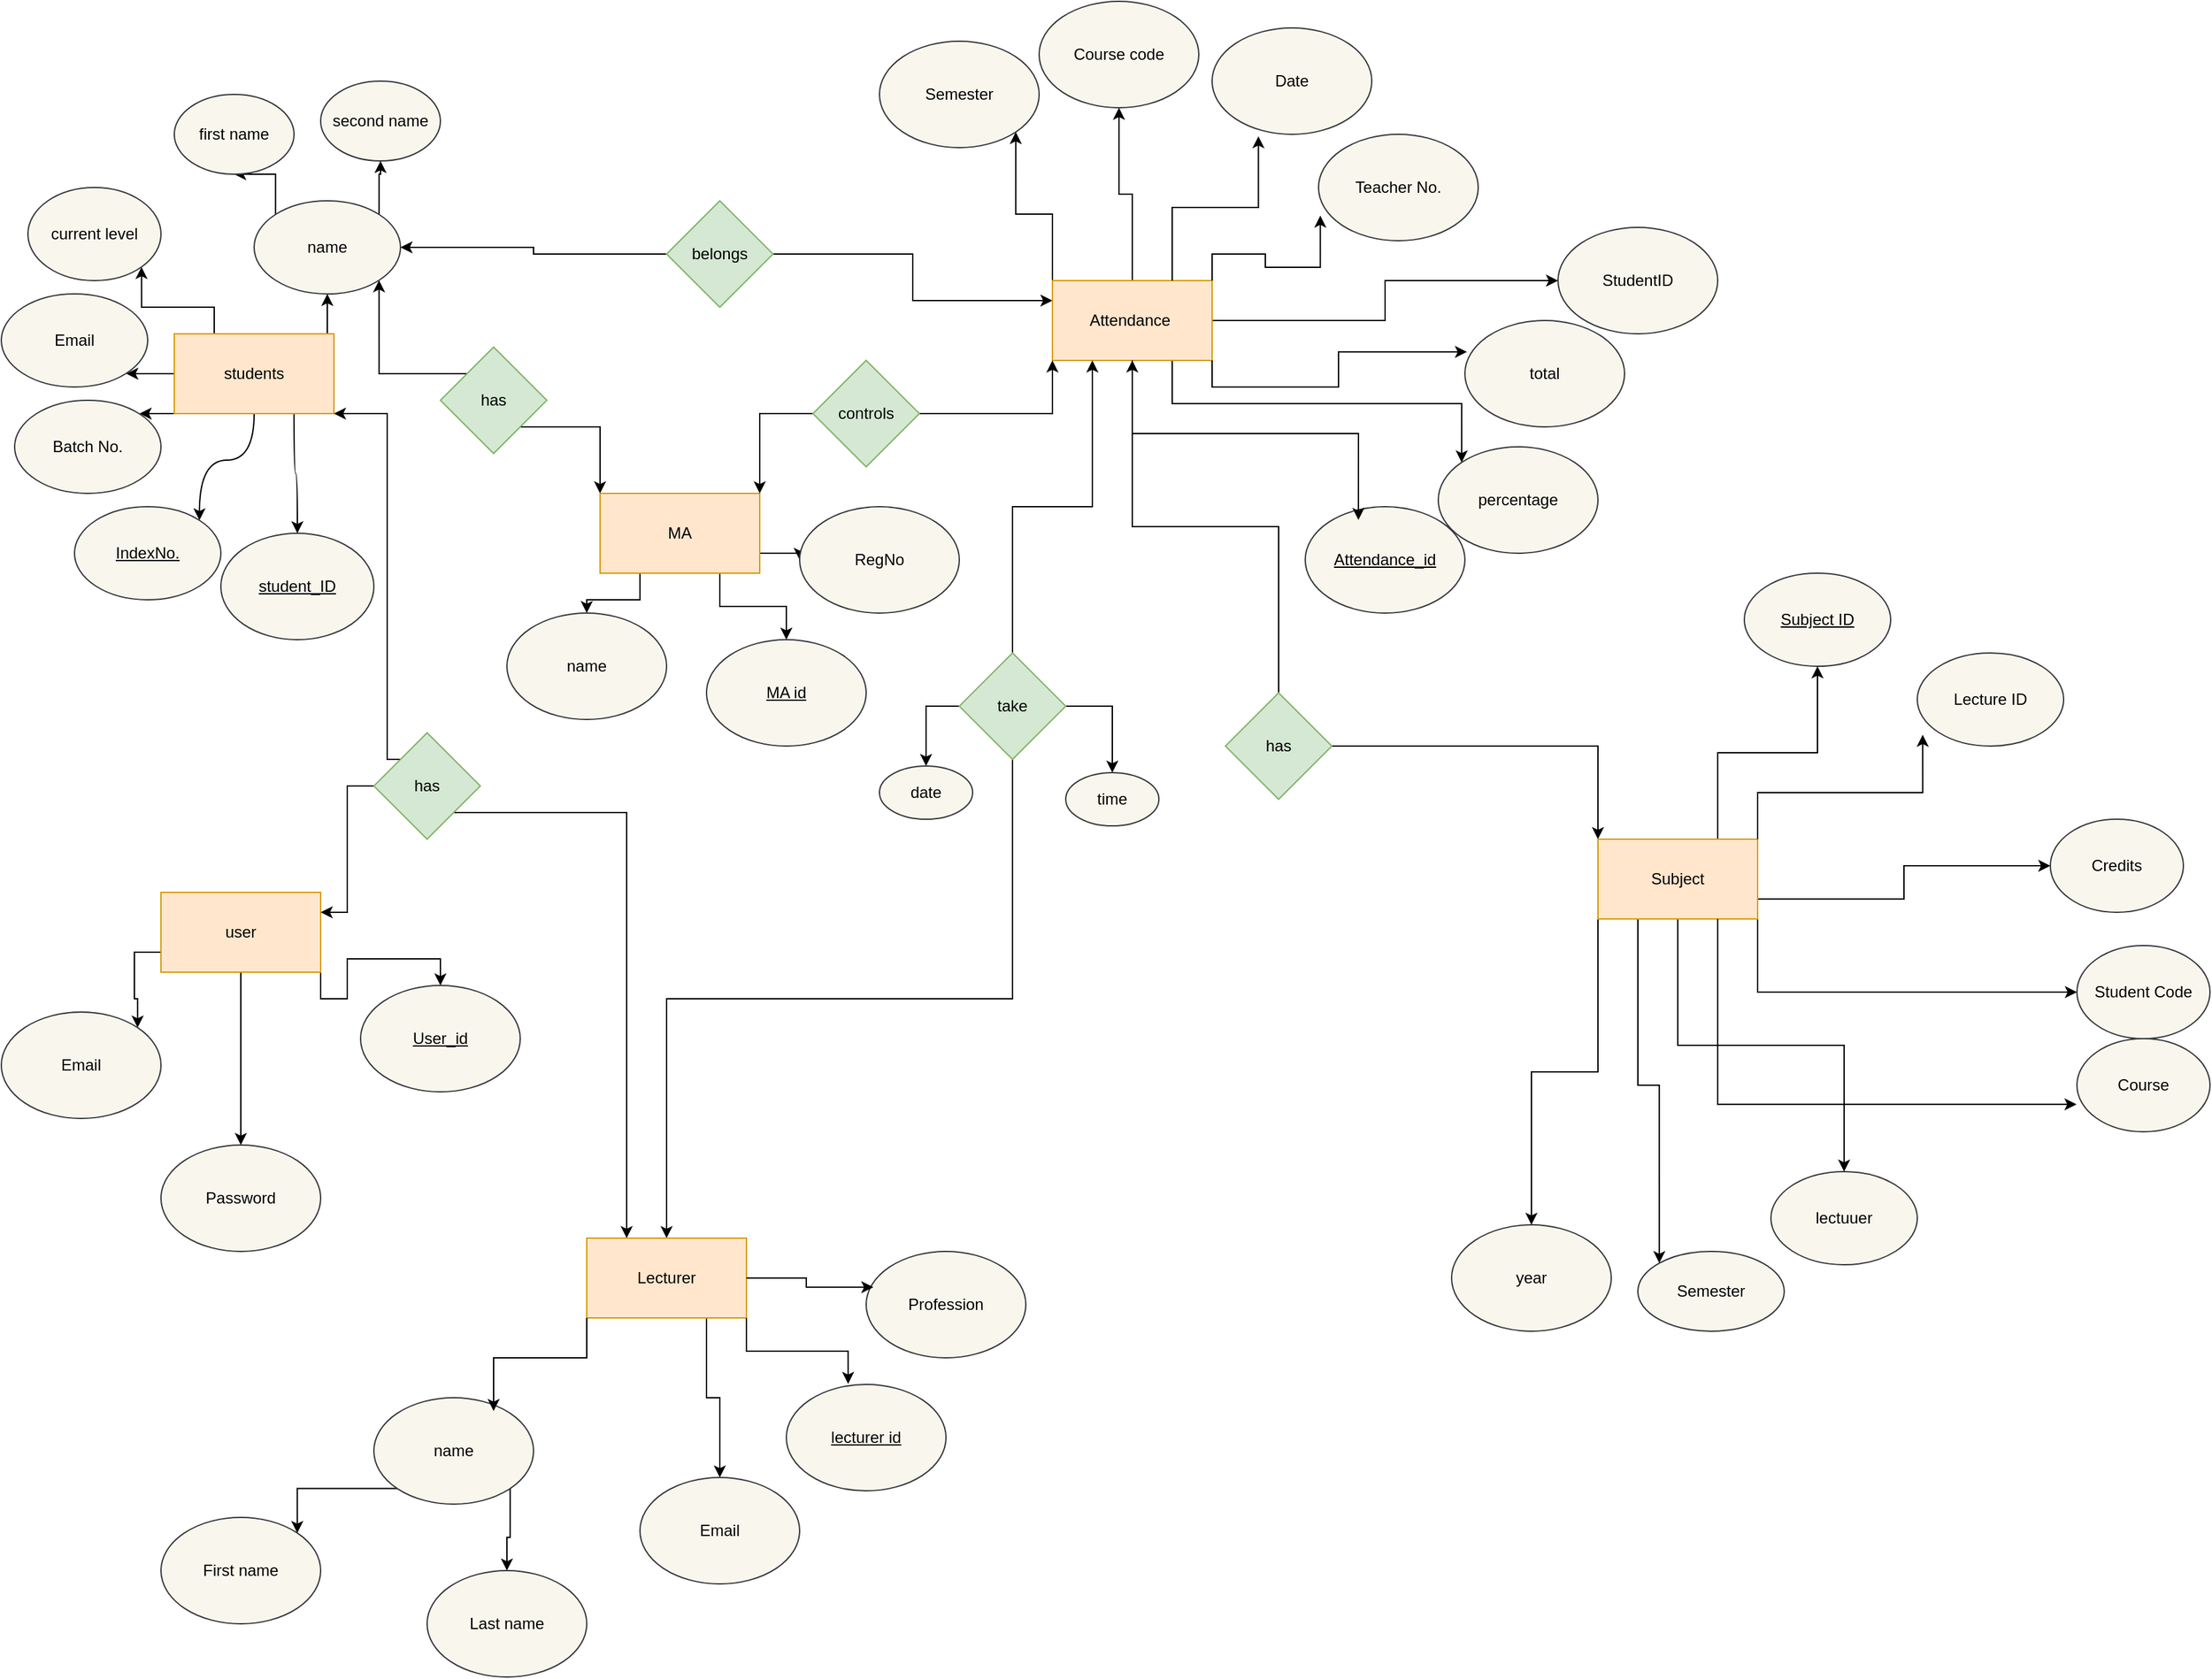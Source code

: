 <mxfile version="24.1.0" type="device">
  <diagram name="Page-1" id="8WIy2GtfnYe-O7CcSraP">
    <mxGraphModel dx="1843" dy="807" grid="1" gridSize="10" guides="1" tooltips="1" connect="1" arrows="1" fold="1" page="1" pageScale="1" pageWidth="850" pageHeight="1100" math="0" shadow="0">
      <root>
        <mxCell id="0" />
        <mxCell id="1" parent="0" />
        <mxCell id="EHAEfVHOmfp6wVy67W4G-80" style="edgeStyle=orthogonalEdgeStyle;rounded=0;orthogonalLoop=1;jettySize=auto;html=1;exitX=0;exitY=0.5;exitDx=0;exitDy=0;entryX=1;entryY=1;entryDx=0;entryDy=0;" parent="1" source="EHAEfVHOmfp6wVy67W4G-1" target="EHAEfVHOmfp6wVy67W4G-6" edge="1">
          <mxGeometry relative="1" as="geometry" />
        </mxCell>
        <mxCell id="EHAEfVHOmfp6wVy67W4G-81" style="edgeStyle=orthogonalEdgeStyle;rounded=0;orthogonalLoop=1;jettySize=auto;html=1;exitX=0;exitY=1;exitDx=0;exitDy=0;entryX=1;entryY=0;entryDx=0;entryDy=0;" parent="1" source="EHAEfVHOmfp6wVy67W4G-1" target="EHAEfVHOmfp6wVy67W4G-7" edge="1">
          <mxGeometry relative="1" as="geometry" />
        </mxCell>
        <mxCell id="EHAEfVHOmfp6wVy67W4G-90" style="edgeStyle=orthogonalEdgeStyle;rounded=0;orthogonalLoop=1;jettySize=auto;html=1;exitX=0.25;exitY=0;exitDx=0;exitDy=0;entryX=1;entryY=1;entryDx=0;entryDy=0;" parent="1" source="EHAEfVHOmfp6wVy67W4G-1" target="EHAEfVHOmfp6wVy67W4G-5" edge="1">
          <mxGeometry relative="1" as="geometry" />
        </mxCell>
        <mxCell id="EHAEfVHOmfp6wVy67W4G-91" style="edgeStyle=orthogonalEdgeStyle;rounded=0;orthogonalLoop=1;jettySize=auto;html=1;exitX=1;exitY=0;exitDx=0;exitDy=0;entryX=0.5;entryY=1;entryDx=0;entryDy=0;" parent="1" source="EHAEfVHOmfp6wVy67W4G-1" target="EHAEfVHOmfp6wVy67W4G-2" edge="1">
          <mxGeometry relative="1" as="geometry" />
        </mxCell>
        <mxCell id="nnfrdBHgnbPAEGVWjssQ-5" style="edgeStyle=orthogonalEdgeStyle;curved=1;rounded=0;orthogonalLoop=1;jettySize=auto;html=1;exitX=0.75;exitY=1;exitDx=0;exitDy=0;entryX=0.5;entryY=0;entryDx=0;entryDy=0;" parent="1" source="EHAEfVHOmfp6wVy67W4G-1" target="nnfrdBHgnbPAEGVWjssQ-3" edge="1">
          <mxGeometry relative="1" as="geometry" />
        </mxCell>
        <mxCell id="nnfrdBHgnbPAEGVWjssQ-6" style="edgeStyle=orthogonalEdgeStyle;curved=1;rounded=0;orthogonalLoop=1;jettySize=auto;html=1;exitX=0.5;exitY=1;exitDx=0;exitDy=0;entryX=1;entryY=0;entryDx=0;entryDy=0;" parent="1" source="EHAEfVHOmfp6wVy67W4G-1" target="EHAEfVHOmfp6wVy67W4G-8" edge="1">
          <mxGeometry relative="1" as="geometry" />
        </mxCell>
        <mxCell id="EHAEfVHOmfp6wVy67W4G-1" value="students" style="rounded=0;whiteSpace=wrap;html=1;fillColor=#ffe6cc;strokeColor=#d79b00;" parent="1" vertex="1">
          <mxGeometry x="130" y="290" width="120" height="60" as="geometry" />
        </mxCell>
        <mxCell id="EHAEfVHOmfp6wVy67W4G-77" style="edgeStyle=orthogonalEdgeStyle;rounded=0;orthogonalLoop=1;jettySize=auto;html=1;exitX=1;exitY=0;exitDx=0;exitDy=0;entryX=0.5;entryY=1;entryDx=0;entryDy=0;" parent="1" source="EHAEfVHOmfp6wVy67W4G-2" target="EHAEfVHOmfp6wVy67W4G-3" edge="1">
          <mxGeometry relative="1" as="geometry" />
        </mxCell>
        <mxCell id="EHAEfVHOmfp6wVy67W4G-78" style="edgeStyle=orthogonalEdgeStyle;rounded=0;orthogonalLoop=1;jettySize=auto;html=1;exitX=0;exitY=0;exitDx=0;exitDy=0;entryX=0.5;entryY=1;entryDx=0;entryDy=0;" parent="1" source="EHAEfVHOmfp6wVy67W4G-2" target="EHAEfVHOmfp6wVy67W4G-4" edge="1">
          <mxGeometry relative="1" as="geometry" />
        </mxCell>
        <mxCell id="EHAEfVHOmfp6wVy67W4G-2" value="name" style="ellipse;whiteSpace=wrap;html=1;fillColor=#f9f7ed;strokeColor=#36393d;" parent="1" vertex="1">
          <mxGeometry x="190" y="190" width="110" height="70" as="geometry" />
        </mxCell>
        <mxCell id="EHAEfVHOmfp6wVy67W4G-3" value="second name" style="ellipse;whiteSpace=wrap;html=1;fillColor=#f9f7ed;strokeColor=#36393d;" parent="1" vertex="1">
          <mxGeometry x="240" y="100" width="90" height="60" as="geometry" />
        </mxCell>
        <mxCell id="EHAEfVHOmfp6wVy67W4G-4" value="first name" style="ellipse;whiteSpace=wrap;html=1;fillColor=#f9f7ed;strokeColor=#36393d;" parent="1" vertex="1">
          <mxGeometry x="130" y="110" width="90" height="60" as="geometry" />
        </mxCell>
        <mxCell id="EHAEfVHOmfp6wVy67W4G-5" value="current level" style="ellipse;whiteSpace=wrap;html=1;fillColor=#f9f7ed;strokeColor=#36393d;" parent="1" vertex="1">
          <mxGeometry x="20" y="180" width="100" height="70" as="geometry" />
        </mxCell>
        <mxCell id="EHAEfVHOmfp6wVy67W4G-6" value="Email" style="ellipse;whiteSpace=wrap;html=1;fillColor=#f9f7ed;strokeColor=#36393d;" parent="1" vertex="1">
          <mxGeometry y="260" width="110" height="70" as="geometry" />
        </mxCell>
        <mxCell id="EHAEfVHOmfp6wVy67W4G-7" value="Batch No." style="ellipse;whiteSpace=wrap;html=1;fillColor=#f9f7ed;strokeColor=#36393d;" parent="1" vertex="1">
          <mxGeometry x="10" y="340" width="110" height="70" as="geometry" />
        </mxCell>
        <mxCell id="EHAEfVHOmfp6wVy67W4G-8" value="&lt;u&gt;IndexNo.&lt;/u&gt;" style="ellipse;whiteSpace=wrap;html=1;fillColor=#f9f7ed;strokeColor=#36393d;" parent="1" vertex="1">
          <mxGeometry x="55" y="420" width="110" height="70" as="geometry" />
        </mxCell>
        <mxCell id="EHAEfVHOmfp6wVy67W4G-117" style="edgeStyle=orthogonalEdgeStyle;rounded=0;orthogonalLoop=1;jettySize=auto;html=1;exitX=1;exitY=1;exitDx=0;exitDy=0;entryX=0;entryY=0;entryDx=0;entryDy=0;" parent="1" source="EHAEfVHOmfp6wVy67W4G-9" target="EHAEfVHOmfp6wVy67W4G-44" edge="1">
          <mxGeometry relative="1" as="geometry" />
        </mxCell>
        <mxCell id="EHAEfVHOmfp6wVy67W4G-122" style="edgeStyle=orthogonalEdgeStyle;rounded=0;orthogonalLoop=1;jettySize=auto;html=1;exitX=0;exitY=0;exitDx=0;exitDy=0;entryX=1;entryY=1;entryDx=0;entryDy=0;" parent="1" source="EHAEfVHOmfp6wVy67W4G-9" target="EHAEfVHOmfp6wVy67W4G-2" edge="1">
          <mxGeometry relative="1" as="geometry" />
        </mxCell>
        <mxCell id="EHAEfVHOmfp6wVy67W4G-9" value="has" style="rhombus;whiteSpace=wrap;html=1;fillColor=#d5e8d4;strokeColor=#82b366;" parent="1" vertex="1">
          <mxGeometry x="330" y="300" width="80" height="80" as="geometry" />
        </mxCell>
        <mxCell id="EHAEfVHOmfp6wVy67W4G-86" style="edgeStyle=orthogonalEdgeStyle;rounded=0;orthogonalLoop=1;jettySize=auto;html=1;exitX=1;exitY=1;exitDx=0;exitDy=0;entryX=0.5;entryY=0;entryDx=0;entryDy=0;" parent="1" source="EHAEfVHOmfp6wVy67W4G-10" target="EHAEfVHOmfp6wVy67W4G-13" edge="1">
          <mxGeometry relative="1" as="geometry" />
        </mxCell>
        <mxCell id="EHAEfVHOmfp6wVy67W4G-87" style="edgeStyle=orthogonalEdgeStyle;rounded=0;orthogonalLoop=1;jettySize=auto;html=1;exitX=0.5;exitY=1;exitDx=0;exitDy=0;entryX=0.5;entryY=0;entryDx=0;entryDy=0;" parent="1" source="EHAEfVHOmfp6wVy67W4G-10" target="EHAEfVHOmfp6wVy67W4G-12" edge="1">
          <mxGeometry relative="1" as="geometry" />
        </mxCell>
        <mxCell id="EHAEfVHOmfp6wVy67W4G-88" style="edgeStyle=orthogonalEdgeStyle;rounded=0;orthogonalLoop=1;jettySize=auto;html=1;exitX=0;exitY=0.75;exitDx=0;exitDy=0;entryX=1;entryY=0;entryDx=0;entryDy=0;" parent="1" source="EHAEfVHOmfp6wVy67W4G-10" target="EHAEfVHOmfp6wVy67W4G-11" edge="1">
          <mxGeometry relative="1" as="geometry" />
        </mxCell>
        <mxCell id="EHAEfVHOmfp6wVy67W4G-10" value="user" style="rounded=0;whiteSpace=wrap;html=1;fillColor=#ffe6cc;strokeColor=#d79b00;" parent="1" vertex="1">
          <mxGeometry x="120" y="710" width="120" height="60" as="geometry" />
        </mxCell>
        <mxCell id="EHAEfVHOmfp6wVy67W4G-11" value="Email" style="ellipse;whiteSpace=wrap;html=1;fillColor=#f9f7ed;strokeColor=#36393d;" parent="1" vertex="1">
          <mxGeometry y="800" width="120" height="80" as="geometry" />
        </mxCell>
        <mxCell id="EHAEfVHOmfp6wVy67W4G-12" value="Password" style="ellipse;whiteSpace=wrap;html=1;fillColor=#f9f7ed;strokeColor=#36393d;" parent="1" vertex="1">
          <mxGeometry x="120" y="900" width="120" height="80" as="geometry" />
        </mxCell>
        <mxCell id="EHAEfVHOmfp6wVy67W4G-13" value="&lt;u&gt;User_id&lt;/u&gt;" style="ellipse;whiteSpace=wrap;html=1;fillColor=#f9f7ed;strokeColor=#36393d;" parent="1" vertex="1">
          <mxGeometry x="270" y="780" width="120" height="80" as="geometry" />
        </mxCell>
        <mxCell id="EHAEfVHOmfp6wVy67W4G-115" style="edgeStyle=orthogonalEdgeStyle;rounded=0;orthogonalLoop=1;jettySize=auto;html=1;exitX=1;exitY=0.5;exitDx=0;exitDy=0;entryX=0;entryY=0.25;entryDx=0;entryDy=0;" parent="1" source="EHAEfVHOmfp6wVy67W4G-14" target="EHAEfVHOmfp6wVy67W4G-15" edge="1">
          <mxGeometry relative="1" as="geometry" />
        </mxCell>
        <mxCell id="EHAEfVHOmfp6wVy67W4G-124" style="edgeStyle=orthogonalEdgeStyle;rounded=0;orthogonalLoop=1;jettySize=auto;html=1;exitX=0;exitY=0.5;exitDx=0;exitDy=0;entryX=1;entryY=0.5;entryDx=0;entryDy=0;" parent="1" source="EHAEfVHOmfp6wVy67W4G-14" target="EHAEfVHOmfp6wVy67W4G-2" edge="1">
          <mxGeometry relative="1" as="geometry" />
        </mxCell>
        <mxCell id="EHAEfVHOmfp6wVy67W4G-14" value="belongs" style="rhombus;whiteSpace=wrap;html=1;fillColor=#d5e8d4;strokeColor=#82b366;" parent="1" vertex="1">
          <mxGeometry x="500" y="190" width="80" height="80" as="geometry" />
        </mxCell>
        <mxCell id="EHAEfVHOmfp6wVy67W4G-69" style="edgeStyle=orthogonalEdgeStyle;rounded=0;orthogonalLoop=1;jettySize=auto;html=1;exitX=0;exitY=0;exitDx=0;exitDy=0;entryX=1;entryY=1;entryDx=0;entryDy=0;" parent="1" source="EHAEfVHOmfp6wVy67W4G-15" target="EHAEfVHOmfp6wVy67W4G-16" edge="1">
          <mxGeometry relative="1" as="geometry" />
        </mxCell>
        <mxCell id="EHAEfVHOmfp6wVy67W4G-70" style="edgeStyle=orthogonalEdgeStyle;rounded=0;orthogonalLoop=1;jettySize=auto;html=1;exitX=0.5;exitY=0;exitDx=0;exitDy=0;entryX=0.5;entryY=1;entryDx=0;entryDy=0;" parent="1" source="EHAEfVHOmfp6wVy67W4G-15" target="EHAEfVHOmfp6wVy67W4G-17" edge="1">
          <mxGeometry relative="1" as="geometry" />
        </mxCell>
        <mxCell id="EHAEfVHOmfp6wVy67W4G-92" style="edgeStyle=orthogonalEdgeStyle;rounded=0;orthogonalLoop=1;jettySize=auto;html=1;exitX=1;exitY=0.5;exitDx=0;exitDy=0;entryX=0;entryY=0.5;entryDx=0;entryDy=0;" parent="1" source="EHAEfVHOmfp6wVy67W4G-15" target="EHAEfVHOmfp6wVy67W4G-20" edge="1">
          <mxGeometry relative="1" as="geometry" />
        </mxCell>
        <mxCell id="EHAEfVHOmfp6wVy67W4G-94" style="edgeStyle=orthogonalEdgeStyle;rounded=0;orthogonalLoop=1;jettySize=auto;html=1;exitX=0.75;exitY=1;exitDx=0;exitDy=0;entryX=0;entryY=0;entryDx=0;entryDy=0;" parent="1" source="EHAEfVHOmfp6wVy67W4G-15" target="EHAEfVHOmfp6wVy67W4G-22" edge="1">
          <mxGeometry relative="1" as="geometry" />
        </mxCell>
        <mxCell id="EHAEfVHOmfp6wVy67W4G-15" value="Attendance&amp;nbsp;" style="rounded=0;whiteSpace=wrap;html=1;fillColor=#ffe6cc;strokeColor=#d79b00;" parent="1" vertex="1">
          <mxGeometry x="790" y="250" width="120" height="60" as="geometry" />
        </mxCell>
        <mxCell id="EHAEfVHOmfp6wVy67W4G-16" value="Semester" style="ellipse;whiteSpace=wrap;html=1;fillColor=#f9f7ed;strokeColor=#36393d;" parent="1" vertex="1">
          <mxGeometry x="660" y="70" width="120" height="80" as="geometry" />
        </mxCell>
        <mxCell id="EHAEfVHOmfp6wVy67W4G-17" value="Course code" style="ellipse;whiteSpace=wrap;html=1;fillColor=#f9f7ed;strokeColor=#36393d;" parent="1" vertex="1">
          <mxGeometry x="780" y="40" width="120" height="80" as="geometry" />
        </mxCell>
        <mxCell id="EHAEfVHOmfp6wVy67W4G-18" value="Date" style="ellipse;whiteSpace=wrap;html=1;fillColor=#f9f7ed;strokeColor=#36393d;" parent="1" vertex="1">
          <mxGeometry x="910" y="60" width="120" height="80" as="geometry" />
        </mxCell>
        <mxCell id="EHAEfVHOmfp6wVy67W4G-19" value="Teacher No." style="ellipse;whiteSpace=wrap;html=1;fillColor=#f9f7ed;strokeColor=#36393d;" parent="1" vertex="1">
          <mxGeometry x="990" y="140" width="120" height="80" as="geometry" />
        </mxCell>
        <mxCell id="EHAEfVHOmfp6wVy67W4G-20" value="StudentID" style="ellipse;whiteSpace=wrap;html=1;fillColor=#f9f7ed;strokeColor=#36393d;" parent="1" vertex="1">
          <mxGeometry x="1170" y="210" width="120" height="80" as="geometry" />
        </mxCell>
        <mxCell id="EHAEfVHOmfp6wVy67W4G-21" value="total" style="ellipse;whiteSpace=wrap;html=1;fillColor=#f9f7ed;strokeColor=#36393d;" parent="1" vertex="1">
          <mxGeometry x="1100" y="280" width="120" height="80" as="geometry" />
        </mxCell>
        <mxCell id="EHAEfVHOmfp6wVy67W4G-22" value="percentage" style="ellipse;whiteSpace=wrap;html=1;fillColor=#f9f7ed;strokeColor=#36393d;" parent="1" vertex="1">
          <mxGeometry x="1080" y="375" width="120" height="80" as="geometry" />
        </mxCell>
        <mxCell id="EHAEfVHOmfp6wVy67W4G-23" value="&lt;u&gt;Attendance_id&lt;/u&gt;" style="ellipse;whiteSpace=wrap;html=1;fillColor=#f9f7ed;strokeColor=#36393d;" parent="1" vertex="1">
          <mxGeometry x="980" y="420" width="120" height="80" as="geometry" />
        </mxCell>
        <mxCell id="EHAEfVHOmfp6wVy67W4G-125" style="edgeStyle=orthogonalEdgeStyle;rounded=0;orthogonalLoop=1;jettySize=auto;html=1;exitX=0.5;exitY=0;exitDx=0;exitDy=0;entryX=0.25;entryY=1;entryDx=0;entryDy=0;" parent="1" source="EHAEfVHOmfp6wVy67W4G-24" target="EHAEfVHOmfp6wVy67W4G-15" edge="1">
          <mxGeometry relative="1" as="geometry" />
        </mxCell>
        <mxCell id="EHAEfVHOmfp6wVy67W4G-127" style="edgeStyle=orthogonalEdgeStyle;rounded=0;orthogonalLoop=1;jettySize=auto;html=1;exitX=0.5;exitY=1;exitDx=0;exitDy=0;entryX=0.5;entryY=0;entryDx=0;entryDy=0;" parent="1" source="EHAEfVHOmfp6wVy67W4G-24" target="EHAEfVHOmfp6wVy67W4G-35" edge="1">
          <mxGeometry relative="1" as="geometry" />
        </mxCell>
        <mxCell id="EHAEfVHOmfp6wVy67W4G-128" style="edgeStyle=orthogonalEdgeStyle;rounded=0;orthogonalLoop=1;jettySize=auto;html=1;exitX=0;exitY=0.5;exitDx=0;exitDy=0;entryX=0.5;entryY=0;entryDx=0;entryDy=0;" parent="1" source="EHAEfVHOmfp6wVy67W4G-24" target="EHAEfVHOmfp6wVy67W4G-51" edge="1">
          <mxGeometry relative="1" as="geometry" />
        </mxCell>
        <mxCell id="EHAEfVHOmfp6wVy67W4G-129" style="edgeStyle=orthogonalEdgeStyle;rounded=0;orthogonalLoop=1;jettySize=auto;html=1;exitX=1;exitY=0.5;exitDx=0;exitDy=0;entryX=0.5;entryY=0;entryDx=0;entryDy=0;" parent="1" source="EHAEfVHOmfp6wVy67W4G-24" target="EHAEfVHOmfp6wVy67W4G-52" edge="1">
          <mxGeometry relative="1" as="geometry" />
        </mxCell>
        <mxCell id="EHAEfVHOmfp6wVy67W4G-24" value="take" style="rhombus;whiteSpace=wrap;html=1;fillColor=#d5e8d4;strokeColor=#82b366;" parent="1" vertex="1">
          <mxGeometry x="720" y="530" width="80" height="80" as="geometry" />
        </mxCell>
        <mxCell id="EHAEfVHOmfp6wVy67W4G-130" style="edgeStyle=orthogonalEdgeStyle;rounded=0;orthogonalLoop=1;jettySize=auto;html=1;exitX=0.5;exitY=0;exitDx=0;exitDy=0;entryX=0.5;entryY=1;entryDx=0;entryDy=0;" parent="1" source="EHAEfVHOmfp6wVy67W4G-25" target="EHAEfVHOmfp6wVy67W4G-15" edge="1">
          <mxGeometry relative="1" as="geometry" />
        </mxCell>
        <mxCell id="EHAEfVHOmfp6wVy67W4G-131" style="edgeStyle=orthogonalEdgeStyle;rounded=0;orthogonalLoop=1;jettySize=auto;html=1;exitX=1;exitY=0.5;exitDx=0;exitDy=0;entryX=0;entryY=0;entryDx=0;entryDy=0;" parent="1" source="EHAEfVHOmfp6wVy67W4G-25" target="EHAEfVHOmfp6wVy67W4G-49" edge="1">
          <mxGeometry relative="1" as="geometry" />
        </mxCell>
        <mxCell id="EHAEfVHOmfp6wVy67W4G-25" value="has" style="rhombus;whiteSpace=wrap;html=1;fillColor=#d5e8d4;strokeColor=#82b366;" parent="1" vertex="1">
          <mxGeometry x="920" y="560" width="80" height="80" as="geometry" />
        </mxCell>
        <mxCell id="EHAEfVHOmfp6wVy67W4G-27" value="&lt;u&gt;Subject ID&lt;/u&gt;" style="ellipse;whiteSpace=wrap;html=1;fillColor=#f9f7ed;strokeColor=#36393d;" parent="1" vertex="1">
          <mxGeometry x="1310" y="470" width="110" height="70" as="geometry" />
        </mxCell>
        <mxCell id="EHAEfVHOmfp6wVy67W4G-28" value="Lecture ID" style="ellipse;whiteSpace=wrap;html=1;fillColor=#f9f7ed;strokeColor=#36393d;" parent="1" vertex="1">
          <mxGeometry x="1440" y="530" width="110" height="70" as="geometry" />
        </mxCell>
        <mxCell id="EHAEfVHOmfp6wVy67W4G-29" value="Credits" style="ellipse;whiteSpace=wrap;html=1;fillColor=#f9f7ed;strokeColor=#36393d;" parent="1" vertex="1">
          <mxGeometry x="1540" y="655" width="100" height="70" as="geometry" />
        </mxCell>
        <mxCell id="EHAEfVHOmfp6wVy67W4G-30" value="Student Code" style="ellipse;whiteSpace=wrap;html=1;fillColor=#f9f7ed;strokeColor=#36393d;" parent="1" vertex="1">
          <mxGeometry x="1560" y="750" width="100" height="70" as="geometry" />
        </mxCell>
        <mxCell id="EHAEfVHOmfp6wVy67W4G-31" value="Course" style="ellipse;whiteSpace=wrap;html=1;fillColor=#f9f7ed;strokeColor=#36393d;" parent="1" vertex="1">
          <mxGeometry x="1560" y="820" width="100" height="70" as="geometry" />
        </mxCell>
        <mxCell id="EHAEfVHOmfp6wVy67W4G-32" value="Semester" style="ellipse;whiteSpace=wrap;html=1;fillColor=#f9f7ed;strokeColor=#36393d;" parent="1" vertex="1">
          <mxGeometry x="1230" y="980" width="110" height="60" as="geometry" />
        </mxCell>
        <mxCell id="EHAEfVHOmfp6wVy67W4G-33" value="lectuuer" style="ellipse;whiteSpace=wrap;html=1;fillColor=#f9f7ed;strokeColor=#36393d;" parent="1" vertex="1">
          <mxGeometry x="1330" y="920" width="110" height="70" as="geometry" />
        </mxCell>
        <mxCell id="EHAEfVHOmfp6wVy67W4G-34" value="year" style="ellipse;whiteSpace=wrap;html=1;fillColor=#f9f7ed;strokeColor=#36393d;" parent="1" vertex="1">
          <mxGeometry x="1090" y="960" width="120" height="80" as="geometry" />
        </mxCell>
        <mxCell id="EHAEfVHOmfp6wVy67W4G-107" style="edgeStyle=orthogonalEdgeStyle;rounded=0;orthogonalLoop=1;jettySize=auto;html=1;exitX=0.75;exitY=1;exitDx=0;exitDy=0;entryX=0.5;entryY=0;entryDx=0;entryDy=0;" parent="1" source="EHAEfVHOmfp6wVy67W4G-35" target="EHAEfVHOmfp6wVy67W4G-38" edge="1">
          <mxGeometry relative="1" as="geometry" />
        </mxCell>
        <mxCell id="EHAEfVHOmfp6wVy67W4G-35" value="Lecturer" style="rounded=0;whiteSpace=wrap;html=1;fillColor=#ffe6cc;strokeColor=#d79b00;" parent="1" vertex="1">
          <mxGeometry x="440" y="970" width="120" height="60" as="geometry" />
        </mxCell>
        <mxCell id="EHAEfVHOmfp6wVy67W4G-36" value="Profession" style="ellipse;whiteSpace=wrap;html=1;fillColor=#f9f7ed;strokeColor=#36393d;" parent="1" vertex="1">
          <mxGeometry x="650" y="980" width="120" height="80" as="geometry" />
        </mxCell>
        <mxCell id="EHAEfVHOmfp6wVy67W4G-37" value="&lt;u&gt;lecturer id&lt;/u&gt;" style="ellipse;whiteSpace=wrap;html=1;fillColor=#f9f7ed;strokeColor=#36393d;" parent="1" vertex="1">
          <mxGeometry x="590" y="1080" width="120" height="80" as="geometry" />
        </mxCell>
        <mxCell id="EHAEfVHOmfp6wVy67W4G-38" value="Email" style="ellipse;whiteSpace=wrap;html=1;fillColor=#f9f7ed;strokeColor=#36393d;" parent="1" vertex="1">
          <mxGeometry x="480" y="1150" width="120" height="80" as="geometry" />
        </mxCell>
        <mxCell id="EHAEfVHOmfp6wVy67W4G-109" style="edgeStyle=orthogonalEdgeStyle;rounded=0;orthogonalLoop=1;jettySize=auto;html=1;exitX=1;exitY=1;exitDx=0;exitDy=0;entryX=0.5;entryY=0;entryDx=0;entryDy=0;" parent="1" source="EHAEfVHOmfp6wVy67W4G-39" target="EHAEfVHOmfp6wVy67W4G-41" edge="1">
          <mxGeometry relative="1" as="geometry" />
        </mxCell>
        <mxCell id="EHAEfVHOmfp6wVy67W4G-110" style="edgeStyle=orthogonalEdgeStyle;rounded=0;orthogonalLoop=1;jettySize=auto;html=1;exitX=0;exitY=1;exitDx=0;exitDy=0;entryX=1;entryY=0;entryDx=0;entryDy=0;" parent="1" source="EHAEfVHOmfp6wVy67W4G-39" target="EHAEfVHOmfp6wVy67W4G-40" edge="1">
          <mxGeometry relative="1" as="geometry" />
        </mxCell>
        <mxCell id="EHAEfVHOmfp6wVy67W4G-39" value="name" style="ellipse;whiteSpace=wrap;html=1;fillColor=#f9f7ed;strokeColor=#36393d;" parent="1" vertex="1">
          <mxGeometry x="280" y="1090" width="120" height="80" as="geometry" />
        </mxCell>
        <mxCell id="EHAEfVHOmfp6wVy67W4G-40" value="First name" style="ellipse;whiteSpace=wrap;html=1;fillColor=#f9f7ed;strokeColor=#36393d;" parent="1" vertex="1">
          <mxGeometry x="120" y="1180" width="120" height="80" as="geometry" />
        </mxCell>
        <mxCell id="EHAEfVHOmfp6wVy67W4G-41" value="Last name" style="ellipse;whiteSpace=wrap;html=1;fillColor=#f9f7ed;strokeColor=#36393d;" parent="1" vertex="1">
          <mxGeometry x="320" y="1220" width="120" height="80" as="geometry" />
        </mxCell>
        <mxCell id="EHAEfVHOmfp6wVy67W4G-111" style="edgeStyle=orthogonalEdgeStyle;rounded=0;orthogonalLoop=1;jettySize=auto;html=1;exitX=1;exitY=0.75;exitDx=0;exitDy=0;entryX=0;entryY=0.5;entryDx=0;entryDy=0;" parent="1" source="EHAEfVHOmfp6wVy67W4G-44" target="EHAEfVHOmfp6wVy67W4G-47" edge="1">
          <mxGeometry relative="1" as="geometry" />
        </mxCell>
        <mxCell id="EHAEfVHOmfp6wVy67W4G-112" style="edgeStyle=orthogonalEdgeStyle;rounded=0;orthogonalLoop=1;jettySize=auto;html=1;exitX=0.75;exitY=1;exitDx=0;exitDy=0;entryX=0.5;entryY=0;entryDx=0;entryDy=0;" parent="1" source="EHAEfVHOmfp6wVy67W4G-44" target="EHAEfVHOmfp6wVy67W4G-46" edge="1">
          <mxGeometry relative="1" as="geometry" />
        </mxCell>
        <mxCell id="EHAEfVHOmfp6wVy67W4G-113" style="edgeStyle=orthogonalEdgeStyle;rounded=0;orthogonalLoop=1;jettySize=auto;html=1;exitX=0.25;exitY=1;exitDx=0;exitDy=0;entryX=0.5;entryY=0;entryDx=0;entryDy=0;" parent="1" source="EHAEfVHOmfp6wVy67W4G-44" target="EHAEfVHOmfp6wVy67W4G-45" edge="1">
          <mxGeometry relative="1" as="geometry" />
        </mxCell>
        <mxCell id="EHAEfVHOmfp6wVy67W4G-44" value="MA" style="rounded=0;whiteSpace=wrap;html=1;fillColor=#ffe6cc;strokeColor=#d79b00;" parent="1" vertex="1">
          <mxGeometry x="450" y="410" width="120" height="60" as="geometry" />
        </mxCell>
        <mxCell id="EHAEfVHOmfp6wVy67W4G-45" value="name" style="ellipse;whiteSpace=wrap;html=1;fillColor=#f9f7ed;strokeColor=#36393d;" parent="1" vertex="1">
          <mxGeometry x="380" y="500" width="120" height="80" as="geometry" />
        </mxCell>
        <mxCell id="EHAEfVHOmfp6wVy67W4G-46" value="&lt;u&gt;MA id&lt;/u&gt;" style="ellipse;whiteSpace=wrap;html=1;fillColor=#f9f7ed;strokeColor=#36393d;" parent="1" vertex="1">
          <mxGeometry x="530" y="520" width="120" height="80" as="geometry" />
        </mxCell>
        <mxCell id="EHAEfVHOmfp6wVy67W4G-47" value="RegNo" style="ellipse;whiteSpace=wrap;html=1;fillColor=#f9f7ed;strokeColor=#36393d;" parent="1" vertex="1">
          <mxGeometry x="600" y="420" width="120" height="80" as="geometry" />
        </mxCell>
        <mxCell id="EHAEfVHOmfp6wVy67W4G-85" style="edgeStyle=orthogonalEdgeStyle;rounded=0;orthogonalLoop=1;jettySize=auto;html=1;exitX=0;exitY=0.5;exitDx=0;exitDy=0;entryX=1;entryY=0.25;entryDx=0;entryDy=0;" parent="1" source="EHAEfVHOmfp6wVy67W4G-48" target="EHAEfVHOmfp6wVy67W4G-10" edge="1">
          <mxGeometry relative="1" as="geometry" />
        </mxCell>
        <mxCell id="EHAEfVHOmfp6wVy67W4G-120" style="edgeStyle=orthogonalEdgeStyle;rounded=0;orthogonalLoop=1;jettySize=auto;html=1;exitX=1;exitY=1;exitDx=0;exitDy=0;entryX=0.25;entryY=0;entryDx=0;entryDy=0;" parent="1" source="EHAEfVHOmfp6wVy67W4G-48" target="EHAEfVHOmfp6wVy67W4G-35" edge="1">
          <mxGeometry relative="1" as="geometry" />
        </mxCell>
        <mxCell id="EHAEfVHOmfp6wVy67W4G-121" style="edgeStyle=orthogonalEdgeStyle;rounded=0;orthogonalLoop=1;jettySize=auto;html=1;exitX=0;exitY=0;exitDx=0;exitDy=0;entryX=1;entryY=1;entryDx=0;entryDy=0;" parent="1" source="EHAEfVHOmfp6wVy67W4G-48" target="EHAEfVHOmfp6wVy67W4G-1" edge="1">
          <mxGeometry relative="1" as="geometry">
            <Array as="points">
              <mxPoint x="290" y="610" />
              <mxPoint x="290" y="350" />
            </Array>
          </mxGeometry>
        </mxCell>
        <mxCell id="EHAEfVHOmfp6wVy67W4G-48" value="has" style="rhombus;whiteSpace=wrap;html=1;fillColor=#d5e8d4;strokeColor=#82b366;" parent="1" vertex="1">
          <mxGeometry x="280" y="590" width="80" height="80" as="geometry" />
        </mxCell>
        <mxCell id="EHAEfVHOmfp6wVy67W4G-96" style="edgeStyle=orthogonalEdgeStyle;rounded=0;orthogonalLoop=1;jettySize=auto;html=1;exitX=0.75;exitY=0;exitDx=0;exitDy=0;" parent="1" source="EHAEfVHOmfp6wVy67W4G-49" target="EHAEfVHOmfp6wVy67W4G-27" edge="1">
          <mxGeometry relative="1" as="geometry" />
        </mxCell>
        <mxCell id="EHAEfVHOmfp6wVy67W4G-98" style="edgeStyle=orthogonalEdgeStyle;rounded=0;orthogonalLoop=1;jettySize=auto;html=1;exitX=1;exitY=0.75;exitDx=0;exitDy=0;entryX=0;entryY=0.5;entryDx=0;entryDy=0;" parent="1" source="EHAEfVHOmfp6wVy67W4G-49" target="EHAEfVHOmfp6wVy67W4G-29" edge="1">
          <mxGeometry relative="1" as="geometry" />
        </mxCell>
        <mxCell id="EHAEfVHOmfp6wVy67W4G-99" style="edgeStyle=orthogonalEdgeStyle;rounded=0;orthogonalLoop=1;jettySize=auto;html=1;exitX=1;exitY=1;exitDx=0;exitDy=0;entryX=0;entryY=0.5;entryDx=0;entryDy=0;" parent="1" source="EHAEfVHOmfp6wVy67W4G-49" target="EHAEfVHOmfp6wVy67W4G-30" edge="1">
          <mxGeometry relative="1" as="geometry" />
        </mxCell>
        <mxCell id="EHAEfVHOmfp6wVy67W4G-101" style="edgeStyle=orthogonalEdgeStyle;rounded=0;orthogonalLoop=1;jettySize=auto;html=1;exitX=0.5;exitY=1;exitDx=0;exitDy=0;" parent="1" source="EHAEfVHOmfp6wVy67W4G-49" target="EHAEfVHOmfp6wVy67W4G-33" edge="1">
          <mxGeometry relative="1" as="geometry" />
        </mxCell>
        <mxCell id="EHAEfVHOmfp6wVy67W4G-103" style="edgeStyle=orthogonalEdgeStyle;rounded=0;orthogonalLoop=1;jettySize=auto;html=1;exitX=0.25;exitY=1;exitDx=0;exitDy=0;entryX=0;entryY=0;entryDx=0;entryDy=0;" parent="1" source="EHAEfVHOmfp6wVy67W4G-49" target="EHAEfVHOmfp6wVy67W4G-32" edge="1">
          <mxGeometry relative="1" as="geometry" />
        </mxCell>
        <mxCell id="EHAEfVHOmfp6wVy67W4G-104" style="edgeStyle=orthogonalEdgeStyle;rounded=0;orthogonalLoop=1;jettySize=auto;html=1;exitX=0;exitY=1;exitDx=0;exitDy=0;" parent="1" source="EHAEfVHOmfp6wVy67W4G-49" target="EHAEfVHOmfp6wVy67W4G-34" edge="1">
          <mxGeometry relative="1" as="geometry" />
        </mxCell>
        <mxCell id="EHAEfVHOmfp6wVy67W4G-49" value="Subject" style="rounded=0;whiteSpace=wrap;html=1;fillColor=#ffe6cc;strokeColor=#d79b00;" parent="1" vertex="1">
          <mxGeometry x="1200" y="670" width="120" height="60" as="geometry" />
        </mxCell>
        <mxCell id="EHAEfVHOmfp6wVy67W4G-119" style="edgeStyle=orthogonalEdgeStyle;rounded=0;orthogonalLoop=1;jettySize=auto;html=1;exitX=1;exitY=0.5;exitDx=0;exitDy=0;entryX=0;entryY=1;entryDx=0;entryDy=0;" parent="1" source="EHAEfVHOmfp6wVy67W4G-50" target="EHAEfVHOmfp6wVy67W4G-15" edge="1">
          <mxGeometry relative="1" as="geometry" />
        </mxCell>
        <mxCell id="EHAEfVHOmfp6wVy67W4G-123" style="edgeStyle=orthogonalEdgeStyle;rounded=0;orthogonalLoop=1;jettySize=auto;html=1;exitX=0;exitY=0.5;exitDx=0;exitDy=0;entryX=1;entryY=0;entryDx=0;entryDy=0;" parent="1" source="EHAEfVHOmfp6wVy67W4G-50" target="EHAEfVHOmfp6wVy67W4G-44" edge="1">
          <mxGeometry relative="1" as="geometry" />
        </mxCell>
        <mxCell id="EHAEfVHOmfp6wVy67W4G-50" value="controls" style="rhombus;whiteSpace=wrap;html=1;fillColor=#d5e8d4;strokeColor=#82b366;" parent="1" vertex="1">
          <mxGeometry x="610" y="310" width="80" height="80" as="geometry" />
        </mxCell>
        <mxCell id="EHAEfVHOmfp6wVy67W4G-51" value="date" style="ellipse;whiteSpace=wrap;html=1;fillColor=#f9f7ed;strokeColor=#36393d;" parent="1" vertex="1">
          <mxGeometry x="660" y="615" width="70" height="40" as="geometry" />
        </mxCell>
        <mxCell id="EHAEfVHOmfp6wVy67W4G-52" value="time" style="ellipse;whiteSpace=wrap;html=1;fillColor=#f9f7ed;strokeColor=#36393d;" parent="1" vertex="1">
          <mxGeometry x="800" y="620" width="70" height="40" as="geometry" />
        </mxCell>
        <mxCell id="EHAEfVHOmfp6wVy67W4G-71" style="edgeStyle=orthogonalEdgeStyle;rounded=0;orthogonalLoop=1;jettySize=auto;html=1;exitX=0.75;exitY=0;exitDx=0;exitDy=0;entryX=0.29;entryY=1.018;entryDx=0;entryDy=0;entryPerimeter=0;" parent="1" source="EHAEfVHOmfp6wVy67W4G-15" target="EHAEfVHOmfp6wVy67W4G-18" edge="1">
          <mxGeometry relative="1" as="geometry" />
        </mxCell>
        <mxCell id="EHAEfVHOmfp6wVy67W4G-72" style="edgeStyle=orthogonalEdgeStyle;rounded=0;orthogonalLoop=1;jettySize=auto;html=1;exitX=1;exitY=0;exitDx=0;exitDy=0;entryX=0.011;entryY=0.764;entryDx=0;entryDy=0;entryPerimeter=0;" parent="1" source="EHAEfVHOmfp6wVy67W4G-15" target="EHAEfVHOmfp6wVy67W4G-19" edge="1">
          <mxGeometry relative="1" as="geometry" />
        </mxCell>
        <mxCell id="EHAEfVHOmfp6wVy67W4G-93" style="edgeStyle=orthogonalEdgeStyle;rounded=0;orthogonalLoop=1;jettySize=auto;html=1;exitX=1;exitY=1;exitDx=0;exitDy=0;entryX=0.013;entryY=0.295;entryDx=0;entryDy=0;entryPerimeter=0;" parent="1" source="EHAEfVHOmfp6wVy67W4G-15" target="EHAEfVHOmfp6wVy67W4G-21" edge="1">
          <mxGeometry relative="1" as="geometry" />
        </mxCell>
        <mxCell id="EHAEfVHOmfp6wVy67W4G-95" style="edgeStyle=orthogonalEdgeStyle;rounded=0;orthogonalLoop=1;jettySize=auto;html=1;exitX=0.5;exitY=1;exitDx=0;exitDy=0;entryX=0.333;entryY=0.125;entryDx=0;entryDy=0;entryPerimeter=0;" parent="1" source="EHAEfVHOmfp6wVy67W4G-15" target="EHAEfVHOmfp6wVy67W4G-23" edge="1">
          <mxGeometry relative="1" as="geometry" />
        </mxCell>
        <mxCell id="EHAEfVHOmfp6wVy67W4G-97" style="edgeStyle=orthogonalEdgeStyle;rounded=0;orthogonalLoop=1;jettySize=auto;html=1;exitX=1;exitY=0;exitDx=0;exitDy=0;entryX=0.037;entryY=0.878;entryDx=0;entryDy=0;entryPerimeter=0;" parent="1" source="EHAEfVHOmfp6wVy67W4G-49" target="EHAEfVHOmfp6wVy67W4G-28" edge="1">
          <mxGeometry relative="1" as="geometry" />
        </mxCell>
        <mxCell id="EHAEfVHOmfp6wVy67W4G-100" style="edgeStyle=orthogonalEdgeStyle;rounded=0;orthogonalLoop=1;jettySize=auto;html=1;exitX=0.75;exitY=1;exitDx=0;exitDy=0;entryX=-0.003;entryY=0.706;entryDx=0;entryDy=0;entryPerimeter=0;" parent="1" source="EHAEfVHOmfp6wVy67W4G-49" target="EHAEfVHOmfp6wVy67W4G-31" edge="1">
          <mxGeometry relative="1" as="geometry" />
        </mxCell>
        <mxCell id="EHAEfVHOmfp6wVy67W4G-105" style="edgeStyle=orthogonalEdgeStyle;rounded=0;orthogonalLoop=1;jettySize=auto;html=1;exitX=1;exitY=0.5;exitDx=0;exitDy=0;entryX=0.045;entryY=0.336;entryDx=0;entryDy=0;entryPerimeter=0;" parent="1" source="EHAEfVHOmfp6wVy67W4G-35" target="EHAEfVHOmfp6wVy67W4G-36" edge="1">
          <mxGeometry relative="1" as="geometry" />
        </mxCell>
        <mxCell id="EHAEfVHOmfp6wVy67W4G-106" style="edgeStyle=orthogonalEdgeStyle;rounded=0;orthogonalLoop=1;jettySize=auto;html=1;exitX=1;exitY=1;exitDx=0;exitDy=0;entryX=0.387;entryY=-0.005;entryDx=0;entryDy=0;entryPerimeter=0;" parent="1" source="EHAEfVHOmfp6wVy67W4G-35" target="EHAEfVHOmfp6wVy67W4G-37" edge="1">
          <mxGeometry relative="1" as="geometry" />
        </mxCell>
        <mxCell id="EHAEfVHOmfp6wVy67W4G-108" style="edgeStyle=orthogonalEdgeStyle;rounded=0;orthogonalLoop=1;jettySize=auto;html=1;exitX=0;exitY=1;exitDx=0;exitDy=0;entryX=0.75;entryY=0.125;entryDx=0;entryDy=0;entryPerimeter=0;" parent="1" source="EHAEfVHOmfp6wVy67W4G-35" target="EHAEfVHOmfp6wVy67W4G-39" edge="1">
          <mxGeometry relative="1" as="geometry" />
        </mxCell>
        <mxCell id="nnfrdBHgnbPAEGVWjssQ-3" value="&lt;u&gt;student_ID&lt;/u&gt;" style="ellipse;whiteSpace=wrap;html=1;fillColor=#f9f7ed;strokeColor=#36393d;" parent="1" vertex="1">
          <mxGeometry x="165" y="440" width="115" height="80" as="geometry" />
        </mxCell>
      </root>
    </mxGraphModel>
  </diagram>
</mxfile>
